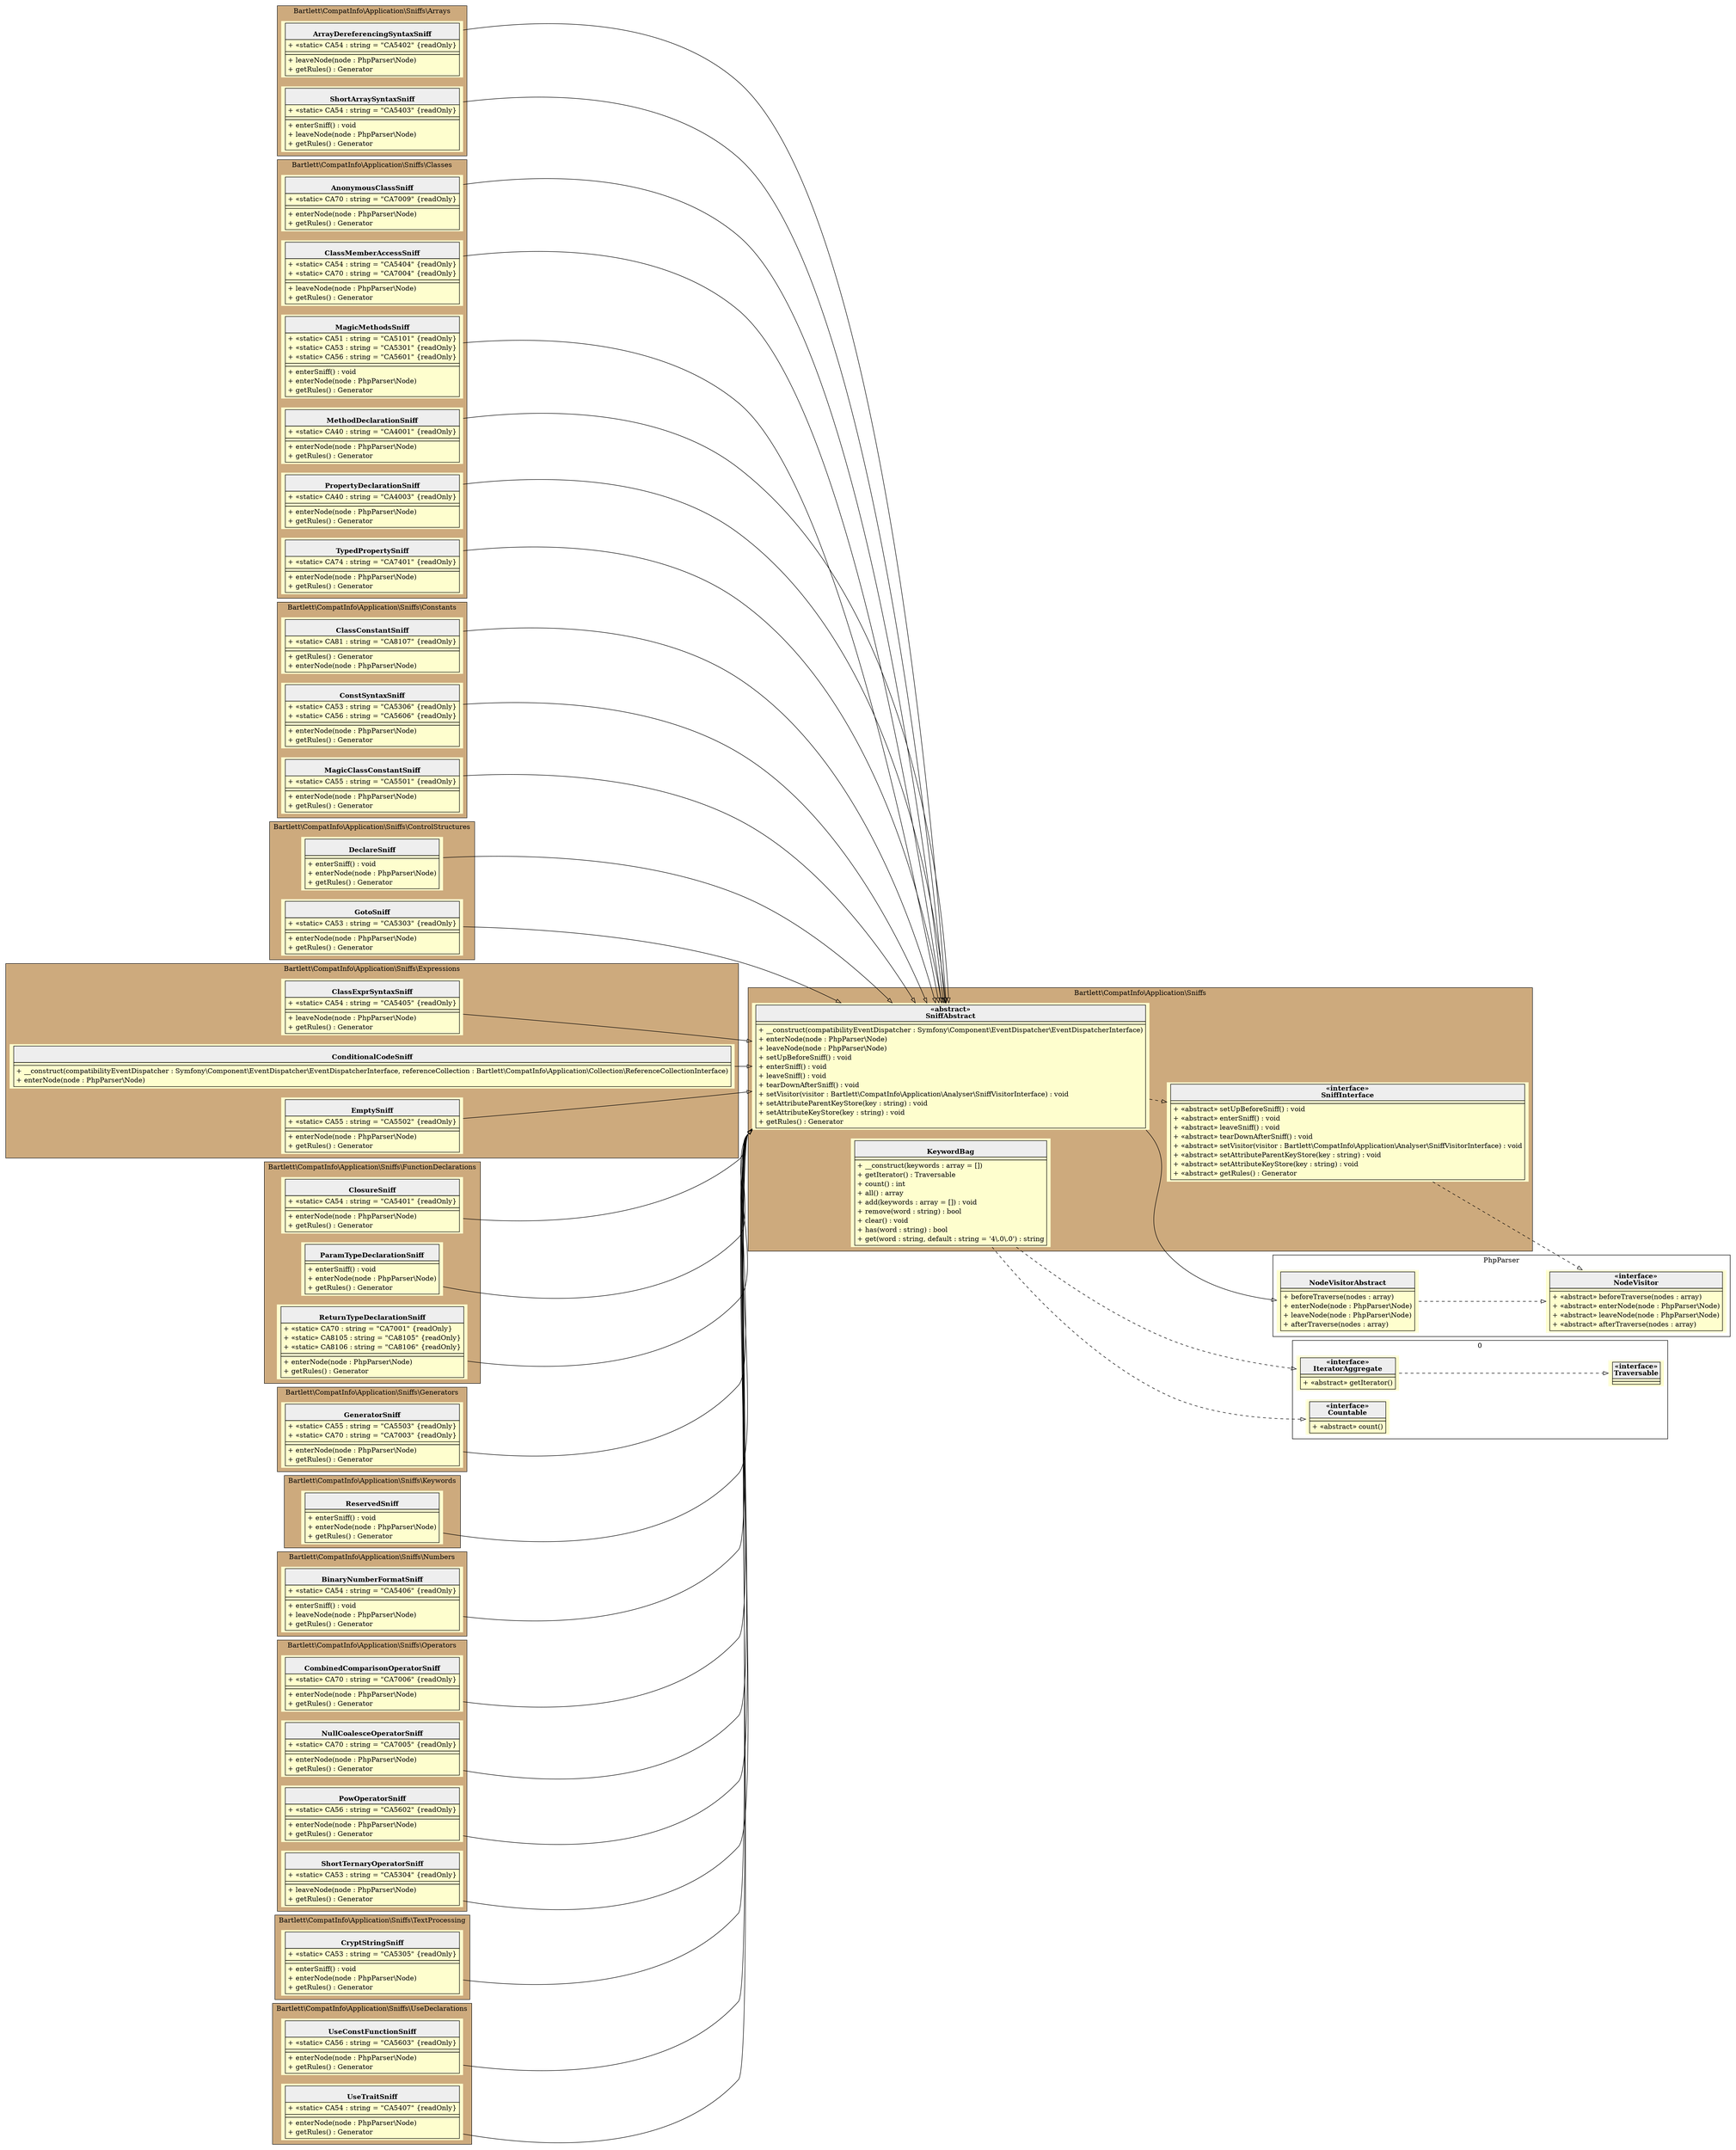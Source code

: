 digraph {
  graph [rankdir="LR" bgcolor="transparent"]
  node [fillcolor="#FEFECE" style="filled"]
  subgraph cluster_0 {
    graph [bgcolor="burlywood3"]
    label = "Bartlett\\CompatInfo\\Application\\Sniffs\\Arrays"
    "Bartlett\\CompatInfo\\Application\\Sniffs\\Arrays\\ArrayDereferencingSyntaxSniff" [shape="none" label=<
<table cellspacing="0" border="0" cellborder="1">
    <tr><td bgcolor="#eeeeee"><b><br/>ArrayDereferencingSyntaxSniff</b></td></tr>
    <tr><td><table border="0" cellspacing="0" cellpadding="2">
    <tr><td align="left">+ «static» CA54 : string = "CA5402" {readOnly}</td></tr>
</table></td></tr>
    <tr><td></td></tr>
    <tr><td><table border="0" cellspacing="0" cellpadding="2">
    <tr><td align="left">+ leaveNode(node : PhpParser\\Node)</td></tr>
    <tr><td align="left">+ getRules() : Generator</td></tr>
</table></td></tr>
</table>>]
    "Bartlett\\CompatInfo\\Application\\Sniffs\\Arrays\\ShortArraySyntaxSniff" [shape="none" label=<
<table cellspacing="0" border="0" cellborder="1">
    <tr><td bgcolor="#eeeeee"><b><br/>ShortArraySyntaxSniff</b></td></tr>
    <tr><td><table border="0" cellspacing="0" cellpadding="2">
    <tr><td align="left">+ «static» CA54 : string = "CA5403" {readOnly}</td></tr>
</table></td></tr>
    <tr><td></td></tr>
    <tr><td><table border="0" cellspacing="0" cellpadding="2">
    <tr><td align="left">+ enterSniff() : void</td></tr>
    <tr><td align="left">+ leaveNode(node : PhpParser\\Node)</td></tr>
    <tr><td align="left">+ getRules() : Generator</td></tr>
</table></td></tr>
</table>>]
  }
  subgraph cluster_1 {
    graph [bgcolor="burlywood3"]
    label = "Bartlett\\CompatInfo\\Application\\Sniffs"
    "Bartlett\\CompatInfo\\Application\\Sniffs\\SniffAbstract" [shape="none" label=<
<table cellspacing="0" border="0" cellborder="1">
    <tr><td bgcolor="#eeeeee"><b>«abstract»<br/>SniffAbstract</b></td></tr>
    <tr><td></td></tr>
    <tr><td><table border="0" cellspacing="0" cellpadding="2">
    <tr><td align="left">+ __construct(compatibilityEventDispatcher : Symfony\\Component\\EventDispatcher\\EventDispatcherInterface)</td></tr>
    <tr><td align="left">+ enterNode(node : PhpParser\\Node)</td></tr>
    <tr><td align="left">+ leaveNode(node : PhpParser\\Node)</td></tr>
    <tr><td align="left">+ setUpBeforeSniff() : void</td></tr>
    <tr><td align="left">+ enterSniff() : void</td></tr>
    <tr><td align="left">+ leaveSniff() : void</td></tr>
    <tr><td align="left">+ tearDownAfterSniff() : void</td></tr>
    <tr><td align="left">+ setVisitor(visitor : Bartlett\\CompatInfo\\Application\\Analyser\\SniffVisitorInterface) : void</td></tr>
    <tr><td align="left">+ setAttributeParentKeyStore(key : string) : void</td></tr>
    <tr><td align="left">+ setAttributeKeyStore(key : string) : void</td></tr>
    <tr><td align="left">+ getRules() : Generator</td></tr>
</table></td></tr>
</table>>]
    "Bartlett\\CompatInfo\\Application\\Sniffs\\SniffInterface" [shape="none" label=<
<table cellspacing="0" border="0" cellborder="1">
    <tr><td bgcolor="#eeeeee"><b>«interface»<br/>SniffInterface</b></td></tr>
    <tr><td></td></tr>
    <tr><td><table border="0" cellspacing="0" cellpadding="2">
    <tr><td align="left">+ «abstract» setUpBeforeSniff() : void</td></tr>
    <tr><td align="left">+ «abstract» enterSniff() : void</td></tr>
    <tr><td align="left">+ «abstract» leaveSniff() : void</td></tr>
    <tr><td align="left">+ «abstract» tearDownAfterSniff() : void</td></tr>
    <tr><td align="left">+ «abstract» setVisitor(visitor : Bartlett\\CompatInfo\\Application\\Analyser\\SniffVisitorInterface) : void</td></tr>
    <tr><td align="left">+ «abstract» setAttributeParentKeyStore(key : string) : void</td></tr>
    <tr><td align="left">+ «abstract» setAttributeKeyStore(key : string) : void</td></tr>
    <tr><td align="left">+ «abstract» getRules() : Generator</td></tr>
</table></td></tr>
</table>>]
    "Bartlett\\CompatInfo\\Application\\Sniffs\\KeywordBag" [shape="none" label=<
<table cellspacing="0" border="0" cellborder="1">
    <tr><td bgcolor="#eeeeee"><b><br/>KeywordBag</b></td></tr>
    <tr><td></td></tr>
    <tr><td><table border="0" cellspacing="0" cellpadding="2">
    <tr><td align="left">+ __construct(keywords : array = [])</td></tr>
    <tr><td align="left">+ getIterator() : Traversable</td></tr>
    <tr><td align="left">+ count() : int</td></tr>
    <tr><td align="left">+ all() : array</td></tr>
    <tr><td align="left">+ add(keywords : array = []) : void</td></tr>
    <tr><td align="left">+ remove(word : string) : bool</td></tr>
    <tr><td align="left">+ clear() : void</td></tr>
    <tr><td align="left">+ has(word : string) : bool</td></tr>
    <tr><td align="left">+ get(word : string, default : string = '4\.0\.0') : string</td></tr>
</table></td></tr>
</table>>]
  }
  subgraph cluster_2 {
    label = "PhpParser"
    "PhpParser\\NodeVisitorAbstract" [shape="none" label=<
<table cellspacing="0" border="0" cellborder="1">
    <tr><td bgcolor="#eeeeee"><b><br/>NodeVisitorAbstract</b></td></tr>
    <tr><td></td></tr>
    <tr><td><table border="0" cellspacing="0" cellpadding="2">
    <tr><td align="left">+ beforeTraverse(nodes : array)</td></tr>
    <tr><td align="left">+ enterNode(node : PhpParser\\Node)</td></tr>
    <tr><td align="left">+ leaveNode(node : PhpParser\\Node)</td></tr>
    <tr><td align="left">+ afterTraverse(nodes : array)</td></tr>
</table></td></tr>
</table>>]
    "PhpParser\\NodeVisitor" [shape="none" label=<
<table cellspacing="0" border="0" cellborder="1">
    <tr><td bgcolor="#eeeeee"><b>«interface»<br/>NodeVisitor</b></td></tr>
    <tr><td></td></tr>
    <tr><td><table border="0" cellspacing="0" cellpadding="2">
    <tr><td align="left">+ «abstract» beforeTraverse(nodes : array)</td></tr>
    <tr><td align="left">+ «abstract» enterNode(node : PhpParser\\Node)</td></tr>
    <tr><td align="left">+ «abstract» leaveNode(node : PhpParser\\Node)</td></tr>
    <tr><td align="left">+ «abstract» afterTraverse(nodes : array)</td></tr>
</table></td></tr>
</table>>]
  }
  subgraph cluster_3 {
    graph [bgcolor="burlywood3"]
    label = "Bartlett\\CompatInfo\\Application\\Sniffs\\Classes"
    "Bartlett\\CompatInfo\\Application\\Sniffs\\Classes\\AnonymousClassSniff" [shape="none" label=<
<table cellspacing="0" border="0" cellborder="1">
    <tr><td bgcolor="#eeeeee"><b><br/>AnonymousClassSniff</b></td></tr>
    <tr><td><table border="0" cellspacing="0" cellpadding="2">
    <tr><td align="left">+ «static» CA70 : string = "CA7009" {readOnly}</td></tr>
</table></td></tr>
    <tr><td></td></tr>
    <tr><td><table border="0" cellspacing="0" cellpadding="2">
    <tr><td align="left">+ enterNode(node : PhpParser\\Node)</td></tr>
    <tr><td align="left">+ getRules() : Generator</td></tr>
</table></td></tr>
</table>>]
    "Bartlett\\CompatInfo\\Application\\Sniffs\\Classes\\ClassMemberAccessSniff" [shape="none" label=<
<table cellspacing="0" border="0" cellborder="1">
    <tr><td bgcolor="#eeeeee"><b><br/>ClassMemberAccessSniff</b></td></tr>
    <tr><td><table border="0" cellspacing="0" cellpadding="2">
    <tr><td align="left">+ «static» CA54 : string = "CA5404" {readOnly}</td></tr>
    <tr><td align="left">+ «static» CA70 : string = "CA7004" {readOnly}</td></tr>
</table></td></tr>
    <tr><td></td></tr>
    <tr><td><table border="0" cellspacing="0" cellpadding="2">
    <tr><td align="left">+ leaveNode(node : PhpParser\\Node)</td></tr>
    <tr><td align="left">+ getRules() : Generator</td></tr>
</table></td></tr>
</table>>]
    "Bartlett\\CompatInfo\\Application\\Sniffs\\Classes\\MagicMethodsSniff" [shape="none" label=<
<table cellspacing="0" border="0" cellborder="1">
    <tr><td bgcolor="#eeeeee"><b><br/>MagicMethodsSniff</b></td></tr>
    <tr><td><table border="0" cellspacing="0" cellpadding="2">
    <tr><td align="left">+ «static» CA51 : string = "CA5101" {readOnly}</td></tr>
    <tr><td align="left">+ «static» CA53 : string = "CA5301" {readOnly}</td></tr>
    <tr><td align="left">+ «static» CA56 : string = "CA5601" {readOnly}</td></tr>
</table></td></tr>
    <tr><td></td></tr>
    <tr><td><table border="0" cellspacing="0" cellpadding="2">
    <tr><td align="left">+ enterSniff() : void</td></tr>
    <tr><td align="left">+ enterNode(node : PhpParser\\Node)</td></tr>
    <tr><td align="left">+ getRules() : Generator</td></tr>
</table></td></tr>
</table>>]
    "Bartlett\\CompatInfo\\Application\\Sniffs\\Classes\\MethodDeclarationSniff" [shape="none" label=<
<table cellspacing="0" border="0" cellborder="1">
    <tr><td bgcolor="#eeeeee"><b><br/>MethodDeclarationSniff</b></td></tr>
    <tr><td><table border="0" cellspacing="0" cellpadding="2">
    <tr><td align="left">+ «static» CA40 : string = "CA4001" {readOnly}</td></tr>
</table></td></tr>
    <tr><td></td></tr>
    <tr><td><table border="0" cellspacing="0" cellpadding="2">
    <tr><td align="left">+ enterNode(node : PhpParser\\Node)</td></tr>
    <tr><td align="left">+ getRules() : Generator</td></tr>
</table></td></tr>
</table>>]
    "Bartlett\\CompatInfo\\Application\\Sniffs\\Classes\\PropertyDeclarationSniff" [shape="none" label=<
<table cellspacing="0" border="0" cellborder="1">
    <tr><td bgcolor="#eeeeee"><b><br/>PropertyDeclarationSniff</b></td></tr>
    <tr><td><table border="0" cellspacing="0" cellpadding="2">
    <tr><td align="left">+ «static» CA40 : string = "CA4003" {readOnly}</td></tr>
</table></td></tr>
    <tr><td></td></tr>
    <tr><td><table border="0" cellspacing="0" cellpadding="2">
    <tr><td align="left">+ enterNode(node : PhpParser\\Node)</td></tr>
    <tr><td align="left">+ getRules() : Generator</td></tr>
</table></td></tr>
</table>>]
    "Bartlett\\CompatInfo\\Application\\Sniffs\\Classes\\TypedPropertySniff" [shape="none" label=<
<table cellspacing="0" border="0" cellborder="1">
    <tr><td bgcolor="#eeeeee"><b><br/>TypedPropertySniff</b></td></tr>
    <tr><td><table border="0" cellspacing="0" cellpadding="2">
    <tr><td align="left">+ «static» CA74 : string = "CA7401" {readOnly}</td></tr>
</table></td></tr>
    <tr><td></td></tr>
    <tr><td><table border="0" cellspacing="0" cellpadding="2">
    <tr><td align="left">+ enterNode(node : PhpParser\\Node)</td></tr>
    <tr><td align="left">+ getRules() : Generator</td></tr>
</table></td></tr>
</table>>]
  }
  subgraph cluster_4 {
    graph [bgcolor="burlywood3"]
    label = "Bartlett\\CompatInfo\\Application\\Sniffs\\Constants"
    "Bartlett\\CompatInfo\\Application\\Sniffs\\Constants\\ClassConstantSniff" [shape="none" label=<
<table cellspacing="0" border="0" cellborder="1">
    <tr><td bgcolor="#eeeeee"><b><br/>ClassConstantSniff</b></td></tr>
    <tr><td><table border="0" cellspacing="0" cellpadding="2">
    <tr><td align="left">+ «static» CA81 : string = "CA8107" {readOnly}</td></tr>
</table></td></tr>
    <tr><td></td></tr>
    <tr><td><table border="0" cellspacing="0" cellpadding="2">
    <tr><td align="left">+ getRules() : Generator</td></tr>
    <tr><td align="left">+ enterNode(node : PhpParser\\Node)</td></tr>
</table></td></tr>
</table>>]
    "Bartlett\\CompatInfo\\Application\\Sniffs\\Constants\\ConstSyntaxSniff" [shape="none" label=<
<table cellspacing="0" border="0" cellborder="1">
    <tr><td bgcolor="#eeeeee"><b><br/>ConstSyntaxSniff</b></td></tr>
    <tr><td><table border="0" cellspacing="0" cellpadding="2">
    <tr><td align="left">+ «static» CA53 : string = "CA5306" {readOnly}</td></tr>
    <tr><td align="left">+ «static» CA56 : string = "CA5606" {readOnly}</td></tr>
</table></td></tr>
    <tr><td></td></tr>
    <tr><td><table border="0" cellspacing="0" cellpadding="2">
    <tr><td align="left">+ enterNode(node : PhpParser\\Node)</td></tr>
    <tr><td align="left">+ getRules() : Generator</td></tr>
</table></td></tr>
</table>>]
    "Bartlett\\CompatInfo\\Application\\Sniffs\\Constants\\MagicClassConstantSniff" [shape="none" label=<
<table cellspacing="0" border="0" cellborder="1">
    <tr><td bgcolor="#eeeeee"><b><br/>MagicClassConstantSniff</b></td></tr>
    <tr><td><table border="0" cellspacing="0" cellpadding="2">
    <tr><td align="left">+ «static» CA55 : string = "CA5501" {readOnly}</td></tr>
</table></td></tr>
    <tr><td></td></tr>
    <tr><td><table border="0" cellspacing="0" cellpadding="2">
    <tr><td align="left">+ enterNode(node : PhpParser\\Node)</td></tr>
    <tr><td align="left">+ getRules() : Generator</td></tr>
</table></td></tr>
</table>>]
  }
  subgraph cluster_5 {
    graph [bgcolor="burlywood3"]
    label = "Bartlett\\CompatInfo\\Application\\Sniffs\\ControlStructures"
    "Bartlett\\CompatInfo\\Application\\Sniffs\\ControlStructures\\DeclareSniff" [shape="none" label=<
<table cellspacing="0" border="0" cellborder="1">
    <tr><td bgcolor="#eeeeee"><b><br/>DeclareSniff</b></td></tr>
    <tr><td></td></tr>
    <tr><td><table border="0" cellspacing="0" cellpadding="2">
    <tr><td align="left">+ enterSniff() : void</td></tr>
    <tr><td align="left">+ enterNode(node : PhpParser\\Node)</td></tr>
    <tr><td align="left">+ getRules() : Generator</td></tr>
</table></td></tr>
</table>>]
    "Bartlett\\CompatInfo\\Application\\Sniffs\\ControlStructures\\GotoSniff" [shape="none" label=<
<table cellspacing="0" border="0" cellborder="1">
    <tr><td bgcolor="#eeeeee"><b><br/>GotoSniff</b></td></tr>
    <tr><td><table border="0" cellspacing="0" cellpadding="2">
    <tr><td align="left">+ «static» CA53 : string = "CA5303" {readOnly}</td></tr>
</table></td></tr>
    <tr><td></td></tr>
    <tr><td><table border="0" cellspacing="0" cellpadding="2">
    <tr><td align="left">+ enterNode(node : PhpParser\\Node)</td></tr>
    <tr><td align="left">+ getRules() : Generator</td></tr>
</table></td></tr>
</table>>]
  }
  subgraph cluster_6 {
    graph [bgcolor="burlywood3"]
    label = "Bartlett\\CompatInfo\\Application\\Sniffs\\Expressions"
    "Bartlett\\CompatInfo\\Application\\Sniffs\\Expressions\\ClassExprSyntaxSniff" [shape="none" label=<
<table cellspacing="0" border="0" cellborder="1">
    <tr><td bgcolor="#eeeeee"><b><br/>ClassExprSyntaxSniff</b></td></tr>
    <tr><td><table border="0" cellspacing="0" cellpadding="2">
    <tr><td align="left">+ «static» CA54 : string = "CA5405" {readOnly}</td></tr>
</table></td></tr>
    <tr><td></td></tr>
    <tr><td><table border="0" cellspacing="0" cellpadding="2">
    <tr><td align="left">+ leaveNode(node : PhpParser\\Node)</td></tr>
    <tr><td align="left">+ getRules() : Generator</td></tr>
</table></td></tr>
</table>>]
    "Bartlett\\CompatInfo\\Application\\Sniffs\\Expressions\\ConditionalCodeSniff" [shape="none" label=<
<table cellspacing="0" border="0" cellborder="1">
    <tr><td bgcolor="#eeeeee"><b><br/>ConditionalCodeSniff</b></td></tr>
    <tr><td></td></tr>
    <tr><td><table border="0" cellspacing="0" cellpadding="2">
    <tr><td align="left">+ __construct(compatibilityEventDispatcher : Symfony\\Component\\EventDispatcher\\EventDispatcherInterface, referenceCollection : Bartlett\\CompatInfo\\Application\\Collection\\ReferenceCollectionInterface)</td></tr>
    <tr><td align="left">+ enterNode(node : PhpParser\\Node)</td></tr>
</table></td></tr>
</table>>]
    "Bartlett\\CompatInfo\\Application\\Sniffs\\Expressions\\EmptySniff" [shape="none" label=<
<table cellspacing="0" border="0" cellborder="1">
    <tr><td bgcolor="#eeeeee"><b><br/>EmptySniff</b></td></tr>
    <tr><td><table border="0" cellspacing="0" cellpadding="2">
    <tr><td align="left">+ «static» CA55 : string = "CA5502" {readOnly}</td></tr>
</table></td></tr>
    <tr><td></td></tr>
    <tr><td><table border="0" cellspacing="0" cellpadding="2">
    <tr><td align="left">+ enterNode(node : PhpParser\\Node)</td></tr>
    <tr><td align="left">+ getRules() : Generator</td></tr>
</table></td></tr>
</table>>]
  }
  subgraph cluster_7 {
    graph [bgcolor="burlywood3"]
    label = "Bartlett\\CompatInfo\\Application\\Sniffs\\FunctionDeclarations"
    "Bartlett\\CompatInfo\\Application\\Sniffs\\FunctionDeclarations\\ClosureSniff" [shape="none" label=<
<table cellspacing="0" border="0" cellborder="1">
    <tr><td bgcolor="#eeeeee"><b><br/>ClosureSniff</b></td></tr>
    <tr><td><table border="0" cellspacing="0" cellpadding="2">
    <tr><td align="left">+ «static» CA54 : string = "CA5401" {readOnly}</td></tr>
</table></td></tr>
    <tr><td></td></tr>
    <tr><td><table border="0" cellspacing="0" cellpadding="2">
    <tr><td align="left">+ enterNode(node : PhpParser\\Node)</td></tr>
    <tr><td align="left">+ getRules() : Generator</td></tr>
</table></td></tr>
</table>>]
    "Bartlett\\CompatInfo\\Application\\Sniffs\\FunctionDeclarations\\ParamTypeDeclarationSniff" [shape="none" label=<
<table cellspacing="0" border="0" cellborder="1">
    <tr><td bgcolor="#eeeeee"><b><br/>ParamTypeDeclarationSniff</b></td></tr>
    <tr><td></td></tr>
    <tr><td><table border="0" cellspacing="0" cellpadding="2">
    <tr><td align="left">+ enterSniff() : void</td></tr>
    <tr><td align="left">+ enterNode(node : PhpParser\\Node)</td></tr>
    <tr><td align="left">+ getRules() : Generator</td></tr>
</table></td></tr>
</table>>]
    "Bartlett\\CompatInfo\\Application\\Sniffs\\FunctionDeclarations\\ReturnTypeDeclarationSniff" [shape="none" label=<
<table cellspacing="0" border="0" cellborder="1">
    <tr><td bgcolor="#eeeeee"><b><br/>ReturnTypeDeclarationSniff</b></td></tr>
    <tr><td><table border="0" cellspacing="0" cellpadding="2">
    <tr><td align="left">+ «static» CA70 : string = "CA7001" {readOnly}</td></tr>
    <tr><td align="left">+ «static» CA8105 : string = "CA8105" {readOnly}</td></tr>
    <tr><td align="left">+ «static» CA8106 : string = "CA8106" {readOnly}</td></tr>
</table></td></tr>
    <tr><td></td></tr>
    <tr><td><table border="0" cellspacing="0" cellpadding="2">
    <tr><td align="left">+ enterNode(node : PhpParser\\Node)</td></tr>
    <tr><td align="left">+ getRules() : Generator</td></tr>
</table></td></tr>
</table>>]
  }
  subgraph cluster_8 {
    graph [bgcolor="burlywood3"]
    label = "Bartlett\\CompatInfo\\Application\\Sniffs\\Generators"
    "Bartlett\\CompatInfo\\Application\\Sniffs\\Generators\\GeneratorSniff" [shape="none" label=<
<table cellspacing="0" border="0" cellborder="1">
    <tr><td bgcolor="#eeeeee"><b><br/>GeneratorSniff</b></td></tr>
    <tr><td><table border="0" cellspacing="0" cellpadding="2">
    <tr><td align="left">+ «static» CA55 : string = "CA5503" {readOnly}</td></tr>
    <tr><td align="left">+ «static» CA70 : string = "CA7003" {readOnly}</td></tr>
</table></td></tr>
    <tr><td></td></tr>
    <tr><td><table border="0" cellspacing="0" cellpadding="2">
    <tr><td align="left">+ enterNode(node : PhpParser\\Node)</td></tr>
    <tr><td align="left">+ getRules() : Generator</td></tr>
</table></td></tr>
</table>>]
  }
  subgraph cluster_9 {
    graph [bgcolor="burlywood3"]
    label = "Bartlett\\CompatInfo\\Application\\Sniffs\\Keywords"
    "Bartlett\\CompatInfo\\Application\\Sniffs\\Keywords\\ReservedSniff" [shape="none" label=<
<table cellspacing="0" border="0" cellborder="1">
    <tr><td bgcolor="#eeeeee"><b><br/>ReservedSniff</b></td></tr>
    <tr><td></td></tr>
    <tr><td><table border="0" cellspacing="0" cellpadding="2">
    <tr><td align="left">+ enterSniff() : void</td></tr>
    <tr><td align="left">+ enterNode(node : PhpParser\\Node)</td></tr>
    <tr><td align="left">+ getRules() : Generator</td></tr>
</table></td></tr>
</table>>]
  }
  subgraph cluster_10 {
    graph [bgcolor="burlywood3"]
    label = "Bartlett\\CompatInfo\\Application\\Sniffs\\Numbers"
    "Bartlett\\CompatInfo\\Application\\Sniffs\\Numbers\\BinaryNumberFormatSniff" [shape="none" label=<
<table cellspacing="0" border="0" cellborder="1">
    <tr><td bgcolor="#eeeeee"><b><br/>BinaryNumberFormatSniff</b></td></tr>
    <tr><td><table border="0" cellspacing="0" cellpadding="2">
    <tr><td align="left">+ «static» CA54 : string = "CA5406" {readOnly}</td></tr>
</table></td></tr>
    <tr><td></td></tr>
    <tr><td><table border="0" cellspacing="0" cellpadding="2">
    <tr><td align="left">+ enterSniff() : void</td></tr>
    <tr><td align="left">+ leaveNode(node : PhpParser\\Node)</td></tr>
    <tr><td align="left">+ getRules() : Generator</td></tr>
</table></td></tr>
</table>>]
  }
  subgraph cluster_11 {
    graph [bgcolor="burlywood3"]
    label = "Bartlett\\CompatInfo\\Application\\Sniffs\\Operators"
    "Bartlett\\CompatInfo\\Application\\Sniffs\\Operators\\CombinedComparisonOperatorSniff" [shape="none" label=<
<table cellspacing="0" border="0" cellborder="1">
    <tr><td bgcolor="#eeeeee"><b><br/>CombinedComparisonOperatorSniff</b></td></tr>
    <tr><td><table border="0" cellspacing="0" cellpadding="2">
    <tr><td align="left">+ «static» CA70 : string = "CA7006" {readOnly}</td></tr>
</table></td></tr>
    <tr><td></td></tr>
    <tr><td><table border="0" cellspacing="0" cellpadding="2">
    <tr><td align="left">+ enterNode(node : PhpParser\\Node)</td></tr>
    <tr><td align="left">+ getRules() : Generator</td></tr>
</table></td></tr>
</table>>]
    "Bartlett\\CompatInfo\\Application\\Sniffs\\Operators\\NullCoalesceOperatorSniff" [shape="none" label=<
<table cellspacing="0" border="0" cellborder="1">
    <tr><td bgcolor="#eeeeee"><b><br/>NullCoalesceOperatorSniff</b></td></tr>
    <tr><td><table border="0" cellspacing="0" cellpadding="2">
    <tr><td align="left">+ «static» CA70 : string = "CA7005" {readOnly}</td></tr>
</table></td></tr>
    <tr><td></td></tr>
    <tr><td><table border="0" cellspacing="0" cellpadding="2">
    <tr><td align="left">+ enterNode(node : PhpParser\\Node)</td></tr>
    <tr><td align="left">+ getRules() : Generator</td></tr>
</table></td></tr>
</table>>]
    "Bartlett\\CompatInfo\\Application\\Sniffs\\Operators\\PowOperatorSniff" [shape="none" label=<
<table cellspacing="0" border="0" cellborder="1">
    <tr><td bgcolor="#eeeeee"><b><br/>PowOperatorSniff</b></td></tr>
    <tr><td><table border="0" cellspacing="0" cellpadding="2">
    <tr><td align="left">+ «static» CA56 : string = "CA5602" {readOnly}</td></tr>
</table></td></tr>
    <tr><td></td></tr>
    <tr><td><table border="0" cellspacing="0" cellpadding="2">
    <tr><td align="left">+ enterNode(node : PhpParser\\Node)</td></tr>
    <tr><td align="left">+ getRules() : Generator</td></tr>
</table></td></tr>
</table>>]
    "Bartlett\\CompatInfo\\Application\\Sniffs\\Operators\\ShortTernaryOperatorSniff" [shape="none" label=<
<table cellspacing="0" border="0" cellborder="1">
    <tr><td bgcolor="#eeeeee"><b><br/>ShortTernaryOperatorSniff</b></td></tr>
    <tr><td><table border="0" cellspacing="0" cellpadding="2">
    <tr><td align="left">+ «static» CA53 : string = "CA5304" {readOnly}</td></tr>
</table></td></tr>
    <tr><td></td></tr>
    <tr><td><table border="0" cellspacing="0" cellpadding="2">
    <tr><td align="left">+ leaveNode(node : PhpParser\\Node)</td></tr>
    <tr><td align="left">+ getRules() : Generator</td></tr>
</table></td></tr>
</table>>]
  }
  subgraph cluster_12 {
    graph [bgcolor="burlywood3"]
    label = "Bartlett\\CompatInfo\\Application\\Sniffs\\TextProcessing"
    "Bartlett\\CompatInfo\\Application\\Sniffs\\TextProcessing\\CryptStringSniff" [shape="none" label=<
<table cellspacing="0" border="0" cellborder="1">
    <tr><td bgcolor="#eeeeee"><b><br/>CryptStringSniff</b></td></tr>
    <tr><td><table border="0" cellspacing="0" cellpadding="2">
    <tr><td align="left">+ «static» CA53 : string = "CA5305" {readOnly}</td></tr>
</table></td></tr>
    <tr><td></td></tr>
    <tr><td><table border="0" cellspacing="0" cellpadding="2">
    <tr><td align="left">+ enterSniff() : void</td></tr>
    <tr><td align="left">+ enterNode(node : PhpParser\\Node)</td></tr>
    <tr><td align="left">+ getRules() : Generator</td></tr>
</table></td></tr>
</table>>]
  }
  subgraph cluster_13 {
    graph [bgcolor="burlywood3"]
    label = "Bartlett\\CompatInfo\\Application\\Sniffs\\UseDeclarations"
    "Bartlett\\CompatInfo\\Application\\Sniffs\\UseDeclarations\\UseConstFunctionSniff" [shape="none" label=<
<table cellspacing="0" border="0" cellborder="1">
    <tr><td bgcolor="#eeeeee"><b><br/>UseConstFunctionSniff</b></td></tr>
    <tr><td><table border="0" cellspacing="0" cellpadding="2">
    <tr><td align="left">+ «static» CA56 : string = "CA5603" {readOnly}</td></tr>
</table></td></tr>
    <tr><td></td></tr>
    <tr><td><table border="0" cellspacing="0" cellpadding="2">
    <tr><td align="left">+ enterNode(node : PhpParser\\Node)</td></tr>
    <tr><td align="left">+ getRules() : Generator</td></tr>
</table></td></tr>
</table>>]
    "Bartlett\\CompatInfo\\Application\\Sniffs\\UseDeclarations\\UseTraitSniff" [shape="none" label=<
<table cellspacing="0" border="0" cellborder="1">
    <tr><td bgcolor="#eeeeee"><b><br/>UseTraitSniff</b></td></tr>
    <tr><td><table border="0" cellspacing="0" cellpadding="2">
    <tr><td align="left">+ «static» CA54 : string = "CA5407" {readOnly}</td></tr>
</table></td></tr>
    <tr><td></td></tr>
    <tr><td><table border="0" cellspacing="0" cellpadding="2">
    <tr><td align="left">+ enterNode(node : PhpParser\\Node)</td></tr>
    <tr><td align="left">+ getRules() : Generator</td></tr>
</table></td></tr>
</table>>]
  }
  subgraph cluster_14 {
    label = 0
    "IteratorAggregate" [shape="none" label=<
<table cellspacing="0" border="0" cellborder="1">
    <tr><td bgcolor="#eeeeee"><b>«interface»<br/>IteratorAggregate</b></td></tr>
    <tr><td></td></tr>
    <tr><td><table border="0" cellspacing="0" cellpadding="2">
    <tr><td align="left">+ «abstract» getIterator()</td></tr>
</table></td></tr>
</table>>]
    "Traversable" [shape="none" label=<
<table cellspacing="0" border="0" cellborder="1">
    <tr><td bgcolor="#eeeeee"><b>«interface»<br/>Traversable</b></td></tr>
    <tr><td></td></tr>
    <tr><td></td></tr>
</table>>]
    "Countable" [shape="none" label=<
<table cellspacing="0" border="0" cellborder="1">
    <tr><td bgcolor="#eeeeee"><b>«interface»<br/>Countable</b></td></tr>
    <tr><td></td></tr>
    <tr><td><table border="0" cellspacing="0" cellpadding="2">
    <tr><td align="left">+ «abstract» count()</td></tr>
</table></td></tr>
</table>>]
  }
  "PhpParser\\NodeVisitorAbstract" -> "PhpParser\\NodeVisitor" [arrowhead="empty" style="dashed"]
  "Bartlett\\CompatInfo\\Application\\Sniffs\\SniffAbstract" -> "PhpParser\\NodeVisitorAbstract" [arrowhead="empty" style="filled"]
  "Bartlett\\CompatInfo\\Application\\Sniffs\\SniffInterface" -> "PhpParser\\NodeVisitor" [arrowhead="empty" style="dashed"]
  "Bartlett\\CompatInfo\\Application\\Sniffs\\SniffAbstract" -> "Bartlett\\CompatInfo\\Application\\Sniffs\\SniffInterface" [arrowhead="empty" style="dashed"]
  "Bartlett\\CompatInfo\\Application\\Sniffs\\Arrays\\ArrayDereferencingSyntaxSniff" -> "Bartlett\\CompatInfo\\Application\\Sniffs\\SniffAbstract" [arrowhead="empty" style="filled"]
  "Bartlett\\CompatInfo\\Application\\Sniffs\\Arrays\\ShortArraySyntaxSniff" -> "Bartlett\\CompatInfo\\Application\\Sniffs\\SniffAbstract" [arrowhead="empty" style="filled"]
  "Bartlett\\CompatInfo\\Application\\Sniffs\\Classes\\AnonymousClassSniff" -> "Bartlett\\CompatInfo\\Application\\Sniffs\\SniffAbstract" [arrowhead="empty" style="filled"]
  "Bartlett\\CompatInfo\\Application\\Sniffs\\Classes\\ClassMemberAccessSniff" -> "Bartlett\\CompatInfo\\Application\\Sniffs\\SniffAbstract" [arrowhead="empty" style="filled"]
  "Bartlett\\CompatInfo\\Application\\Sniffs\\Classes\\MagicMethodsSniff" -> "Bartlett\\CompatInfo\\Application\\Sniffs\\SniffAbstract" [arrowhead="empty" style="filled"]
  "Bartlett\\CompatInfo\\Application\\Sniffs\\Classes\\MethodDeclarationSniff" -> "Bartlett\\CompatInfo\\Application\\Sniffs\\SniffAbstract" [arrowhead="empty" style="filled"]
  "Bartlett\\CompatInfo\\Application\\Sniffs\\Classes\\PropertyDeclarationSniff" -> "Bartlett\\CompatInfo\\Application\\Sniffs\\SniffAbstract" [arrowhead="empty" style="filled"]
  "Bartlett\\CompatInfo\\Application\\Sniffs\\Classes\\TypedPropertySniff" -> "Bartlett\\CompatInfo\\Application\\Sniffs\\SniffAbstract" [arrowhead="empty" style="filled"]
  "Bartlett\\CompatInfo\\Application\\Sniffs\\Constants\\ClassConstantSniff" -> "Bartlett\\CompatInfo\\Application\\Sniffs\\SniffAbstract" [arrowhead="empty" style="filled"]
  "Bartlett\\CompatInfo\\Application\\Sniffs\\Constants\\ConstSyntaxSniff" -> "Bartlett\\CompatInfo\\Application\\Sniffs\\SniffAbstract" [arrowhead="empty" style="filled"]
  "Bartlett\\CompatInfo\\Application\\Sniffs\\Constants\\MagicClassConstantSniff" -> "Bartlett\\CompatInfo\\Application\\Sniffs\\SniffAbstract" [arrowhead="empty" style="filled"]
  "Bartlett\\CompatInfo\\Application\\Sniffs\\ControlStructures\\DeclareSniff" -> "Bartlett\\CompatInfo\\Application\\Sniffs\\SniffAbstract" [arrowhead="empty" style="filled"]
  "Bartlett\\CompatInfo\\Application\\Sniffs\\ControlStructures\\GotoSniff" -> "Bartlett\\CompatInfo\\Application\\Sniffs\\SniffAbstract" [arrowhead="empty" style="filled"]
  "Bartlett\\CompatInfo\\Application\\Sniffs\\Expressions\\ClassExprSyntaxSniff" -> "Bartlett\\CompatInfo\\Application\\Sniffs\\SniffAbstract" [arrowhead="empty" style="filled"]
  "Bartlett\\CompatInfo\\Application\\Sniffs\\Expressions\\ConditionalCodeSniff" -> "Bartlett\\CompatInfo\\Application\\Sniffs\\SniffAbstract" [arrowhead="empty" style="filled"]
  "Bartlett\\CompatInfo\\Application\\Sniffs\\Expressions\\EmptySniff" -> "Bartlett\\CompatInfo\\Application\\Sniffs\\SniffAbstract" [arrowhead="empty" style="filled"]
  "Bartlett\\CompatInfo\\Application\\Sniffs\\FunctionDeclarations\\ClosureSniff" -> "Bartlett\\CompatInfo\\Application\\Sniffs\\SniffAbstract" [arrowhead="empty" style="filled"]
  "Bartlett\\CompatInfo\\Application\\Sniffs\\FunctionDeclarations\\ParamTypeDeclarationSniff" -> "Bartlett\\CompatInfo\\Application\\Sniffs\\SniffAbstract" [arrowhead="empty" style="filled"]
  "Bartlett\\CompatInfo\\Application\\Sniffs\\FunctionDeclarations\\ReturnTypeDeclarationSniff" -> "Bartlett\\CompatInfo\\Application\\Sniffs\\SniffAbstract" [arrowhead="empty" style="filled"]
  "Bartlett\\CompatInfo\\Application\\Sniffs\\Generators\\GeneratorSniff" -> "Bartlett\\CompatInfo\\Application\\Sniffs\\SniffAbstract" [arrowhead="empty" style="filled"]
  "Bartlett\\CompatInfo\\Application\\Sniffs\\Keywords\\ReservedSniff" -> "Bartlett\\CompatInfo\\Application\\Sniffs\\SniffAbstract" [arrowhead="empty" style="filled"]
  "Bartlett\\CompatInfo\\Application\\Sniffs\\Numbers\\BinaryNumberFormatSniff" -> "Bartlett\\CompatInfo\\Application\\Sniffs\\SniffAbstract" [arrowhead="empty" style="filled"]
  "Bartlett\\CompatInfo\\Application\\Sniffs\\Operators\\CombinedComparisonOperatorSniff" -> "Bartlett\\CompatInfo\\Application\\Sniffs\\SniffAbstract" [arrowhead="empty" style="filled"]
  "Bartlett\\CompatInfo\\Application\\Sniffs\\Operators\\NullCoalesceOperatorSniff" -> "Bartlett\\CompatInfo\\Application\\Sniffs\\SniffAbstract" [arrowhead="empty" style="filled"]
  "Bartlett\\CompatInfo\\Application\\Sniffs\\Operators\\PowOperatorSniff" -> "Bartlett\\CompatInfo\\Application\\Sniffs\\SniffAbstract" [arrowhead="empty" style="filled"]
  "Bartlett\\CompatInfo\\Application\\Sniffs\\Operators\\ShortTernaryOperatorSniff" -> "Bartlett\\CompatInfo\\Application\\Sniffs\\SniffAbstract" [arrowhead="empty" style="filled"]
  "Bartlett\\CompatInfo\\Application\\Sniffs\\TextProcessing\\CryptStringSniff" -> "Bartlett\\CompatInfo\\Application\\Sniffs\\SniffAbstract" [arrowhead="empty" style="filled"]
  "Bartlett\\CompatInfo\\Application\\Sniffs\\UseDeclarations\\UseConstFunctionSniff" -> "Bartlett\\CompatInfo\\Application\\Sniffs\\SniffAbstract" [arrowhead="empty" style="filled"]
  "Bartlett\\CompatInfo\\Application\\Sniffs\\UseDeclarations\\UseTraitSniff" -> "Bartlett\\CompatInfo\\Application\\Sniffs\\SniffAbstract" [arrowhead="empty" style="filled"]
  "IteratorAggregate" -> "Traversable" [arrowhead="empty" style="dashed"]
  "Bartlett\\CompatInfo\\Application\\Sniffs\\KeywordBag" -> "IteratorAggregate" [arrowhead="empty" style="dashed"]
  "Bartlett\\CompatInfo\\Application\\Sniffs\\KeywordBag" -> "Countable" [arrowhead="empty" style="dashed"]
}
